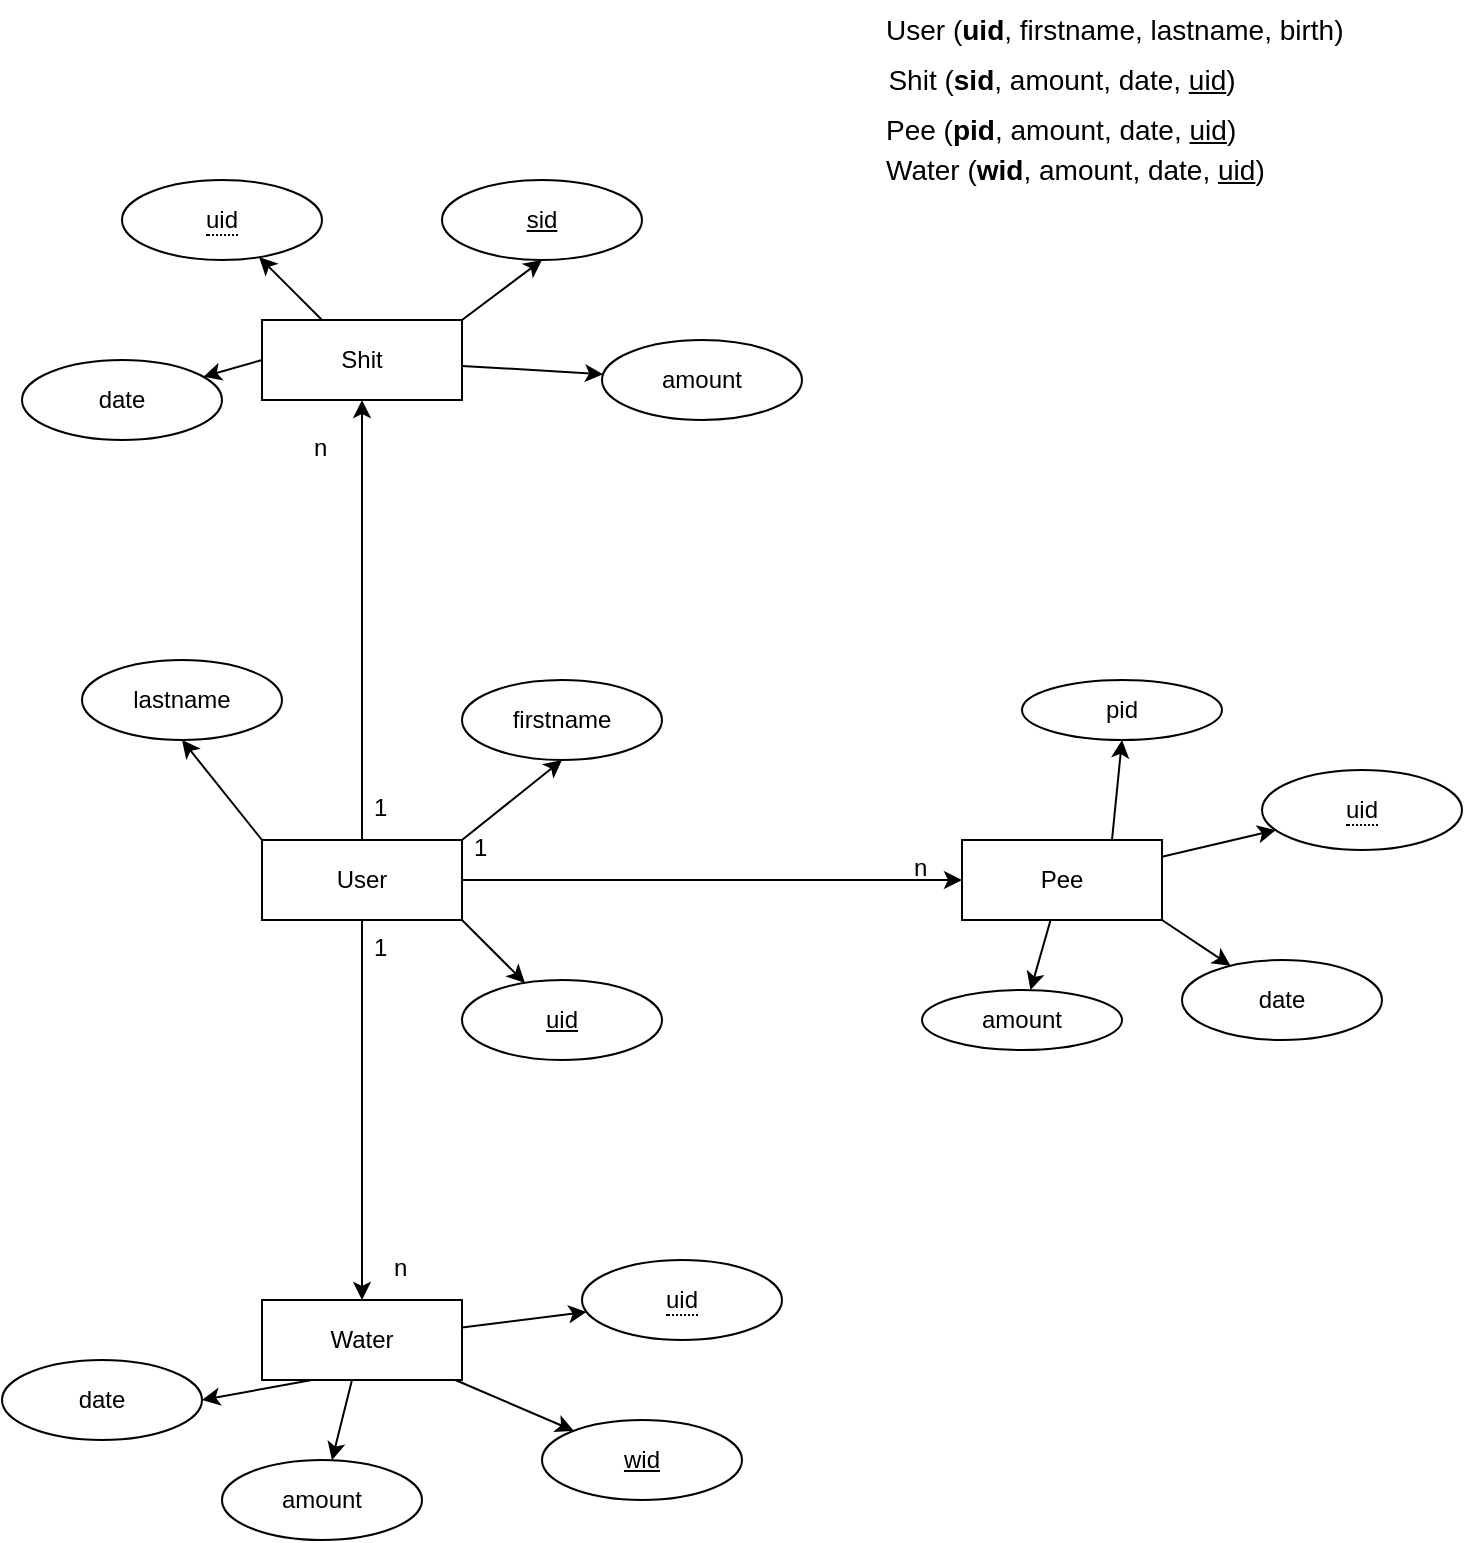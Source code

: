 <mxfile version="14.8.4" type="github">
  <diagram id="shyNUnFGkH95yPOg342h" name="Page-1">
    <mxGraphModel dx="868" dy="450" grid="1" gridSize="10" guides="1" tooltips="1" connect="1" arrows="1" fold="1" page="1" pageScale="1" pageWidth="827" pageHeight="1169" math="0" shadow="0">
      <root>
        <mxCell id="0" />
        <mxCell id="1" parent="0" />
        <mxCell id="lOX9jsM3rJMvj_CDqlID-8" value="" style="edgeStyle=orthogonalEdgeStyle;rounded=0;orthogonalLoop=1;jettySize=auto;html=1;" parent="1" source="lOX9jsM3rJMvj_CDqlID-1" target="lOX9jsM3rJMvj_CDqlID-2" edge="1">
          <mxGeometry relative="1" as="geometry" />
        </mxCell>
        <mxCell id="lOX9jsM3rJMvj_CDqlID-10" value="" style="edgeStyle=orthogonalEdgeStyle;rounded=0;orthogonalLoop=1;jettySize=auto;html=1;" parent="1" source="lOX9jsM3rJMvj_CDqlID-1" target="lOX9jsM3rJMvj_CDqlID-4" edge="1">
          <mxGeometry relative="1" as="geometry" />
        </mxCell>
        <mxCell id="lOX9jsM3rJMvj_CDqlID-54" style="rounded=0;orthogonalLoop=1;jettySize=auto;html=1;exitX=1;exitY=1;exitDx=0;exitDy=0;" parent="1" source="lOX9jsM3rJMvj_CDqlID-1" target="lOX9jsM3rJMvj_CDqlID-53" edge="1">
          <mxGeometry relative="1" as="geometry" />
        </mxCell>
        <mxCell id="lOX9jsM3rJMvj_CDqlID-56" style="rounded=0;orthogonalLoop=1;jettySize=auto;html=1;exitX=1;exitY=0;exitDx=0;exitDy=0;entryX=0.5;entryY=1;entryDx=0;entryDy=0;" parent="1" source="lOX9jsM3rJMvj_CDqlID-1" target="lOX9jsM3rJMvj_CDqlID-55" edge="1">
          <mxGeometry relative="1" as="geometry" />
        </mxCell>
        <mxCell id="lOX9jsM3rJMvj_CDqlID-58" style="rounded=0;orthogonalLoop=1;jettySize=auto;html=1;exitX=0;exitY=0;exitDx=0;exitDy=0;entryX=0.5;entryY=1;entryDx=0;entryDy=0;" parent="1" source="lOX9jsM3rJMvj_CDqlID-1" target="lOX9jsM3rJMvj_CDqlID-57" edge="1">
          <mxGeometry relative="1" as="geometry" />
        </mxCell>
        <mxCell id="lOX9jsM3rJMvj_CDqlID-63" style="edgeStyle=orthogonalEdgeStyle;rounded=0;orthogonalLoop=1;jettySize=auto;html=1;entryX=0;entryY=0.5;entryDx=0;entryDy=0;" parent="1" source="lOX9jsM3rJMvj_CDqlID-1" target="lOX9jsM3rJMvj_CDqlID-5" edge="1">
          <mxGeometry relative="1" as="geometry" />
        </mxCell>
        <mxCell id="lOX9jsM3rJMvj_CDqlID-1" value="User" style="whiteSpace=wrap;html=1;align=center;" parent="1" vertex="1">
          <mxGeometry x="180" y="460" width="100" height="40" as="geometry" />
        </mxCell>
        <mxCell id="lOX9jsM3rJMvj_CDqlID-24" value="" style="rounded=0;orthogonalLoop=1;jettySize=auto;html=1;" parent="1" source="lOX9jsM3rJMvj_CDqlID-2" target="lOX9jsM3rJMvj_CDqlID-23" edge="1">
          <mxGeometry relative="1" as="geometry" />
        </mxCell>
        <mxCell id="lOX9jsM3rJMvj_CDqlID-32" value="" style="rounded=0;orthogonalLoop=1;jettySize=auto;html=1;" parent="1" source="lOX9jsM3rJMvj_CDqlID-2" target="lOX9jsM3rJMvj_CDqlID-31" edge="1">
          <mxGeometry relative="1" as="geometry" />
        </mxCell>
        <mxCell id="lOX9jsM3rJMvj_CDqlID-47" value="" style="rounded=0;orthogonalLoop=1;jettySize=auto;html=1;exitX=0;exitY=0.5;exitDx=0;exitDy=0;" parent="1" source="lOX9jsM3rJMvj_CDqlID-2" target="lOX9jsM3rJMvj_CDqlID-46" edge="1">
          <mxGeometry relative="1" as="geometry" />
        </mxCell>
        <mxCell id="lOX9jsM3rJMvj_CDqlID-49" style="rounded=0;orthogonalLoop=1;jettySize=auto;html=1;exitX=1;exitY=0;exitDx=0;exitDy=0;entryX=0.5;entryY=1;entryDx=0;entryDy=0;" parent="1" source="lOX9jsM3rJMvj_CDqlID-2" target="lOX9jsM3rJMvj_CDqlID-48" edge="1">
          <mxGeometry relative="1" as="geometry" />
        </mxCell>
        <mxCell id="lOX9jsM3rJMvj_CDqlID-2" value="Shit" style="whiteSpace=wrap;html=1;align=center;" parent="1" vertex="1">
          <mxGeometry x="180" y="200" width="100" height="40" as="geometry" />
        </mxCell>
        <mxCell id="lOX9jsM3rJMvj_CDqlID-28" value="" style="rounded=0;orthogonalLoop=1;jettySize=auto;html=1;" parent="1" source="lOX9jsM3rJMvj_CDqlID-4" target="lOX9jsM3rJMvj_CDqlID-27" edge="1">
          <mxGeometry relative="1" as="geometry" />
        </mxCell>
        <mxCell id="lOX9jsM3rJMvj_CDqlID-36" value="" style="rounded=0;orthogonalLoop=1;jettySize=auto;html=1;" parent="1" source="lOX9jsM3rJMvj_CDqlID-4" target="lOX9jsM3rJMvj_CDqlID-35" edge="1">
          <mxGeometry relative="1" as="geometry" />
        </mxCell>
        <mxCell id="lOX9jsM3rJMvj_CDqlID-39" value="" style="rounded=0;orthogonalLoop=1;jettySize=auto;html=1;" parent="1" source="lOX9jsM3rJMvj_CDqlID-4" target="lOX9jsM3rJMvj_CDqlID-38" edge="1">
          <mxGeometry relative="1" as="geometry" />
        </mxCell>
        <mxCell id="lOX9jsM3rJMvj_CDqlID-41" style="rounded=0;orthogonalLoop=1;jettySize=auto;html=1;exitX=0.25;exitY=1;exitDx=0;exitDy=0;entryX=1;entryY=0.5;entryDx=0;entryDy=0;" parent="1" source="lOX9jsM3rJMvj_CDqlID-4" target="lOX9jsM3rJMvj_CDqlID-40" edge="1">
          <mxGeometry relative="1" as="geometry" />
        </mxCell>
        <mxCell id="lOX9jsM3rJMvj_CDqlID-4" value="Water" style="whiteSpace=wrap;html=1;align=center;" parent="1" vertex="1">
          <mxGeometry x="180" y="690" width="100" height="40" as="geometry" />
        </mxCell>
        <mxCell id="lOX9jsM3rJMvj_CDqlID-30" value="" style="orthogonalLoop=1;jettySize=auto;html=1;rounded=0;" parent="1" source="lOX9jsM3rJMvj_CDqlID-5" target="lOX9jsM3rJMvj_CDqlID-29" edge="1">
          <mxGeometry relative="1" as="geometry" />
        </mxCell>
        <mxCell id="lOX9jsM3rJMvj_CDqlID-34" value="" style="rounded=0;orthogonalLoop=1;jettySize=auto;html=1;" parent="1" source="lOX9jsM3rJMvj_CDqlID-5" target="lOX9jsM3rJMvj_CDqlID-33" edge="1">
          <mxGeometry relative="1" as="geometry" />
        </mxCell>
        <mxCell id="lOX9jsM3rJMvj_CDqlID-45" style="rounded=0;orthogonalLoop=1;jettySize=auto;html=1;exitX=1;exitY=1;exitDx=0;exitDy=0;" parent="1" source="lOX9jsM3rJMvj_CDqlID-5" target="lOX9jsM3rJMvj_CDqlID-44" edge="1">
          <mxGeometry relative="1" as="geometry" />
        </mxCell>
        <mxCell id="lOX9jsM3rJMvj_CDqlID-72" style="rounded=0;orthogonalLoop=1;jettySize=auto;html=1;exitX=0.75;exitY=0;exitDx=0;exitDy=0;entryX=0.5;entryY=1;entryDx=0;entryDy=0;" parent="1" source="lOX9jsM3rJMvj_CDqlID-5" target="lOX9jsM3rJMvj_CDqlID-50" edge="1">
          <mxGeometry relative="1" as="geometry" />
        </mxCell>
        <mxCell id="lOX9jsM3rJMvj_CDqlID-5" value="Pee" style="whiteSpace=wrap;html=1;align=center;" parent="1" vertex="1">
          <mxGeometry x="530" y="460" width="100" height="40" as="geometry" />
        </mxCell>
        <mxCell id="lOX9jsM3rJMvj_CDqlID-13" style="edgeStyle=orthogonalEdgeStyle;rounded=0;orthogonalLoop=1;jettySize=auto;html=1;exitX=0.5;exitY=1;exitDx=0;exitDy=0;" parent="1" edge="1">
          <mxGeometry relative="1" as="geometry">
            <mxPoint x="230" y="710" as="sourcePoint" />
            <mxPoint x="230" y="710" as="targetPoint" />
          </mxGeometry>
        </mxCell>
        <mxCell id="lOX9jsM3rJMvj_CDqlID-23" value="&lt;span style=&quot;border-bottom: 1px dotted&quot;&gt;uid&lt;/span&gt;" style="ellipse;whiteSpace=wrap;html=1;align=center;" parent="1" vertex="1">
          <mxGeometry x="110" y="130" width="100" height="40" as="geometry" />
        </mxCell>
        <mxCell id="lOX9jsM3rJMvj_CDqlID-27" value="&lt;span style=&quot;border-bottom: 1px dotted&quot;&gt;uid&lt;/span&gt;" style="ellipse;whiteSpace=wrap;html=1;align=center;" parent="1" vertex="1">
          <mxGeometry x="340" y="670" width="100" height="40" as="geometry" />
        </mxCell>
        <mxCell id="lOX9jsM3rJMvj_CDqlID-29" value="&lt;span style=&quot;border-bottom: 1px dotted&quot;&gt;uid&lt;/span&gt;" style="ellipse;whiteSpace=wrap;html=1;align=center;" parent="1" vertex="1">
          <mxGeometry x="680" y="425" width="100" height="40" as="geometry" />
        </mxCell>
        <mxCell id="lOX9jsM3rJMvj_CDqlID-31" value="amount" style="ellipse;whiteSpace=wrap;html=1;align=center;" parent="1" vertex="1">
          <mxGeometry x="350" y="210" width="100" height="40" as="geometry" />
        </mxCell>
        <mxCell id="lOX9jsM3rJMvj_CDqlID-33" value="amount" style="ellipse;whiteSpace=wrap;html=1;align=center;" parent="1" vertex="1">
          <mxGeometry x="510" y="535" width="100" height="30" as="geometry" />
        </mxCell>
        <mxCell id="lOX9jsM3rJMvj_CDqlID-35" value="amount" style="ellipse;whiteSpace=wrap;html=1;align=center;" parent="1" vertex="1">
          <mxGeometry x="160" y="770" width="100" height="40" as="geometry" />
        </mxCell>
        <mxCell id="lOX9jsM3rJMvj_CDqlID-38" value="&lt;u&gt;wid&lt;/u&gt;" style="ellipse;whiteSpace=wrap;html=1;align=center;" parent="1" vertex="1">
          <mxGeometry x="320" y="750" width="100" height="40" as="geometry" />
        </mxCell>
        <mxCell id="lOX9jsM3rJMvj_CDqlID-40" value="date" style="ellipse;whiteSpace=wrap;html=1;align=center;" parent="1" vertex="1">
          <mxGeometry x="50" y="720" width="100" height="40" as="geometry" />
        </mxCell>
        <mxCell id="lOX9jsM3rJMvj_CDqlID-44" value="date" style="ellipse;whiteSpace=wrap;html=1;align=center;" parent="1" vertex="1">
          <mxGeometry x="640" y="520" width="100" height="40" as="geometry" />
        </mxCell>
        <mxCell id="lOX9jsM3rJMvj_CDqlID-46" value="date" style="ellipse;whiteSpace=wrap;html=1;align=center;" parent="1" vertex="1">
          <mxGeometry x="60" y="220" width="100" height="40" as="geometry" />
        </mxCell>
        <mxCell id="lOX9jsM3rJMvj_CDqlID-48" value="&lt;u&gt;sid&lt;/u&gt;" style="ellipse;whiteSpace=wrap;html=1;align=center;" parent="1" vertex="1">
          <mxGeometry x="270" y="130" width="100" height="40" as="geometry" />
        </mxCell>
        <mxCell id="lOX9jsM3rJMvj_CDqlID-50" value="pid" style="ellipse;whiteSpace=wrap;html=1;align=center;" parent="1" vertex="1">
          <mxGeometry x="560" y="380" width="100" height="30" as="geometry" />
        </mxCell>
        <mxCell id="lOX9jsM3rJMvj_CDqlID-53" value="&lt;u&gt;uid&lt;/u&gt;" style="ellipse;whiteSpace=wrap;html=1;align=center;" parent="1" vertex="1">
          <mxGeometry x="280" y="530" width="100" height="40" as="geometry" />
        </mxCell>
        <mxCell id="lOX9jsM3rJMvj_CDqlID-55" value="firstname" style="ellipse;whiteSpace=wrap;html=1;align=center;" parent="1" vertex="1">
          <mxGeometry x="280" y="380" width="100" height="40" as="geometry" />
        </mxCell>
        <mxCell id="lOX9jsM3rJMvj_CDqlID-57" value="lastname" style="ellipse;whiteSpace=wrap;html=1;align=center;" parent="1" vertex="1">
          <mxGeometry x="90" y="370" width="100" height="40" as="geometry" />
        </mxCell>
        <mxCell id="lOX9jsM3rJMvj_CDqlID-64" value="1" style="text;strokeColor=none;fillColor=none;spacingLeft=4;spacingRight=4;overflow=hidden;rotatable=0;points=[[0,0.5],[1,0.5]];portConstraint=eastwest;fontSize=12;" parent="1" vertex="1">
          <mxGeometry x="280" y="450" width="40" height="30" as="geometry" />
        </mxCell>
        <mxCell id="lOX9jsM3rJMvj_CDqlID-66" value="1" style="text;strokeColor=none;fillColor=none;spacingLeft=4;spacingRight=4;overflow=hidden;rotatable=0;points=[[0,0.5],[1,0.5]];portConstraint=eastwest;fontSize=12;" parent="1" vertex="1">
          <mxGeometry x="230" y="500" width="40" height="30" as="geometry" />
        </mxCell>
        <mxCell id="lOX9jsM3rJMvj_CDqlID-67" value="1" style="text;strokeColor=none;fillColor=none;spacingLeft=4;spacingRight=4;overflow=hidden;rotatable=0;points=[[0,0.5],[1,0.5]];portConstraint=eastwest;fontSize=12;" parent="1" vertex="1">
          <mxGeometry x="230" y="430" width="40" height="30" as="geometry" />
        </mxCell>
        <mxCell id="lOX9jsM3rJMvj_CDqlID-69" value="n" style="text;strokeColor=none;fillColor=none;spacingLeft=4;spacingRight=4;overflow=hidden;rotatable=0;points=[[0,0.5],[1,0.5]];portConstraint=eastwest;fontSize=12;" parent="1" vertex="1">
          <mxGeometry x="240" y="660" width="40" height="30" as="geometry" />
        </mxCell>
        <mxCell id="lOX9jsM3rJMvj_CDqlID-70" value="n" style="text;strokeColor=none;fillColor=none;spacingLeft=4;spacingRight=4;overflow=hidden;rotatable=0;points=[[0,0.5],[1,0.5]];portConstraint=eastwest;fontSize=12;" parent="1" vertex="1">
          <mxGeometry x="200" y="250" width="40" height="30" as="geometry" />
        </mxCell>
        <mxCell id="lOX9jsM3rJMvj_CDqlID-71" value="n" style="text;strokeColor=none;fillColor=none;spacingLeft=4;spacingRight=4;overflow=hidden;rotatable=0;points=[[0,0.5],[1,0.5]];portConstraint=eastwest;fontSize=12;" parent="1" vertex="1">
          <mxGeometry x="500" y="460" width="40" height="30" as="geometry" />
        </mxCell>
        <mxCell id="l8VReH4v9SIAuaTgrEP8-1" value="&lt;font style=&quot;font-size: 14px&quot;&gt;Shit (&lt;b&gt;sid&lt;/b&gt;, amount, date, &lt;u&gt;uid&lt;/u&gt;)&lt;/font&gt;" style="text;html=1;strokeColor=none;fillColor=none;align=center;verticalAlign=middle;whiteSpace=wrap;rounded=0;" parent="1" vertex="1">
          <mxGeometry x="485" y="70" width="190" height="20" as="geometry" />
        </mxCell>
        <mxCell id="l8VReH4v9SIAuaTgrEP8-2" value="&lt;font style=&quot;font-size: 14px&quot;&gt;User (&lt;b&gt;uid&lt;/b&gt;, firstname, lastname, birth)&lt;/font&gt;" style="text;whiteSpace=wrap;html=1;" parent="1" vertex="1">
          <mxGeometry x="490" y="40" width="240" height="30" as="geometry" />
        </mxCell>
        <mxCell id="l8VReH4v9SIAuaTgrEP8-3" value="&lt;font style=&quot;font-size: 14px&quot;&gt;Pee (&lt;b&gt;pid&lt;/b&gt;, amount, date, &lt;u&gt;uid&lt;/u&gt;)&lt;/font&gt;" style="text;whiteSpace=wrap;html=1;" parent="1" vertex="1">
          <mxGeometry x="490" y="90" width="180" height="30" as="geometry" />
        </mxCell>
        <mxCell id="l8VReH4v9SIAuaTgrEP8-4" value="&lt;font style=&quot;font-size: 14px&quot;&gt;Water (&lt;b&gt;wid&lt;/b&gt;, amount, date, &lt;u&gt;uid&lt;/u&gt;)&lt;/font&gt;" style="text;whiteSpace=wrap;html=1;" parent="1" vertex="1">
          <mxGeometry x="490" y="110" width="200" height="30" as="geometry" />
        </mxCell>
      </root>
    </mxGraphModel>
  </diagram>
</mxfile>

